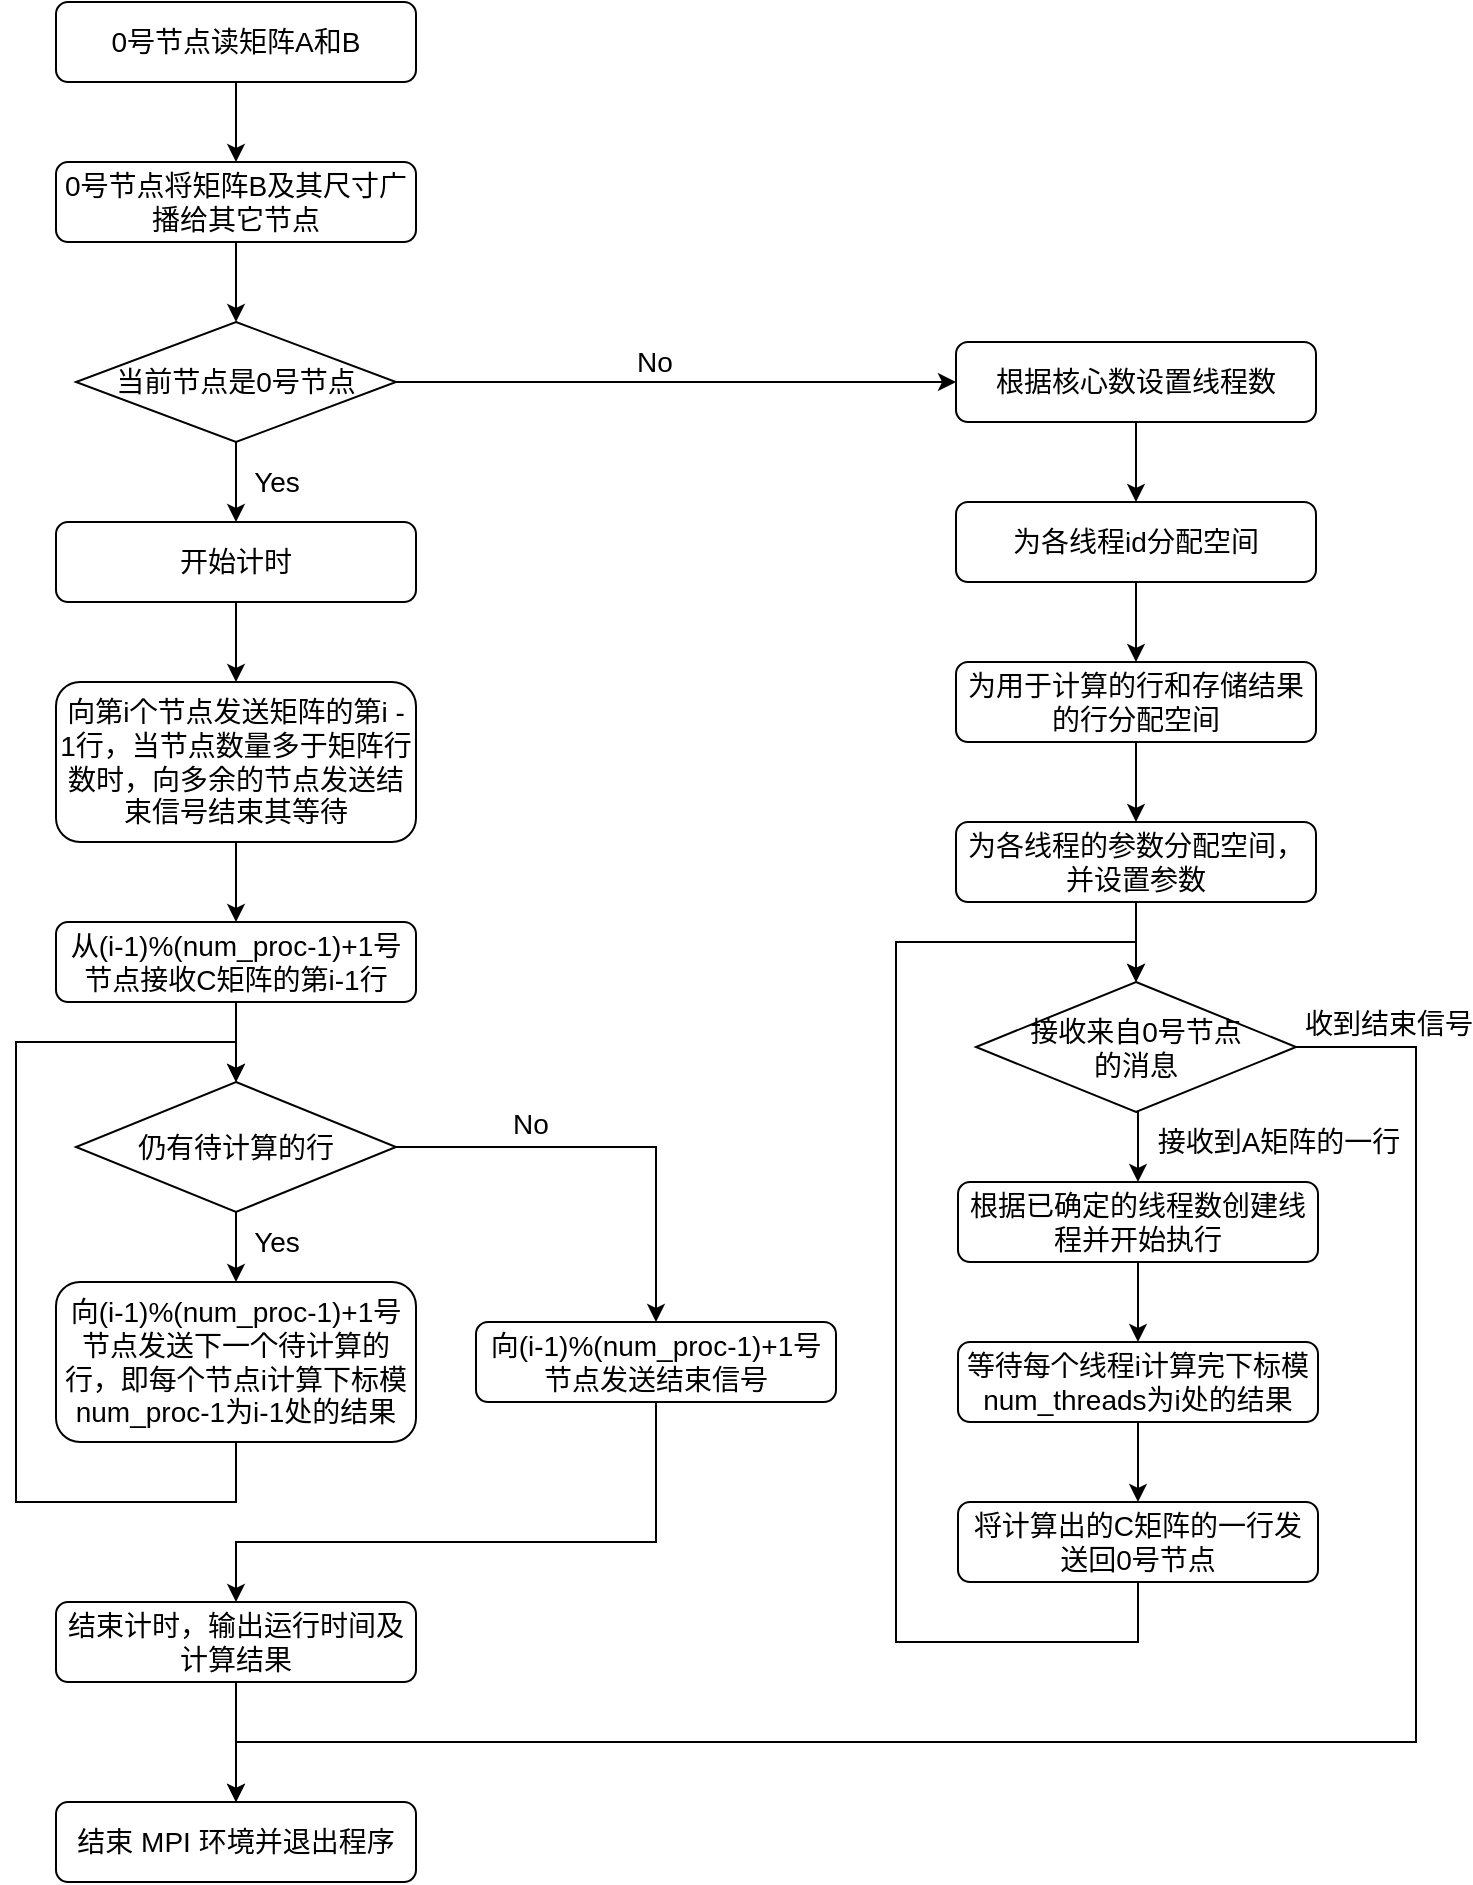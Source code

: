 <mxfile version="15.8.6" type="device"><diagram id="VfNWQQ9UsFPTVJ__DfB2" name="Page-1"><mxGraphModel dx="1422" dy="797" grid="1" gridSize="10" guides="1" tooltips="1" connect="1" arrows="1" fold="1" page="1" pageScale="1" pageWidth="827" pageHeight="1169" math="0" shadow="0"><root><mxCell id="0"/><mxCell id="1" parent="0"/><mxCell id="Hrxc5VpzFRlgnAa1EQIM-3" style="edgeStyle=orthogonalEdgeStyle;rounded=0;orthogonalLoop=1;jettySize=auto;html=1;exitX=0.5;exitY=1;exitDx=0;exitDy=0;entryX=0.5;entryY=0;entryDx=0;entryDy=0;fontSize=14;" parent="1" source="Hrxc5VpzFRlgnAa1EQIM-1" target="Hrxc5VpzFRlgnAa1EQIM-2" edge="1"><mxGeometry relative="1" as="geometry"/></mxCell><mxCell id="Hrxc5VpzFRlgnAa1EQIM-1" value="0号节点读矩阵A和B" style="rounded=1;whiteSpace=wrap;html=1;fontSize=14;" parent="1" vertex="1"><mxGeometry x="60" y="40" width="180" height="40" as="geometry"/></mxCell><mxCell id="Hrxc5VpzFRlgnAa1EQIM-5" style="edgeStyle=orthogonalEdgeStyle;rounded=0;orthogonalLoop=1;jettySize=auto;html=1;exitX=0.5;exitY=1;exitDx=0;exitDy=0;entryX=0.5;entryY=0;entryDx=0;entryDy=0;fontSize=14;" parent="1" source="Hrxc5VpzFRlgnAa1EQIM-2" target="Hrxc5VpzFRlgnAa1EQIM-4" edge="1"><mxGeometry relative="1" as="geometry"/></mxCell><mxCell id="Hrxc5VpzFRlgnAa1EQIM-2" value="0号节点将矩阵B及其尺寸广播给其它节点" style="rounded=1;whiteSpace=wrap;html=1;fontSize=14;" parent="1" vertex="1"><mxGeometry x="60" y="120" width="180" height="40" as="geometry"/></mxCell><mxCell id="Hrxc5VpzFRlgnAa1EQIM-9" value="Yes" style="edgeStyle=orthogonalEdgeStyle;rounded=0;orthogonalLoop=1;jettySize=auto;html=1;exitX=0.5;exitY=1;exitDx=0;exitDy=0;entryX=0.5;entryY=0;entryDx=0;entryDy=0;fontSize=14;" parent="1" source="Hrxc5VpzFRlgnAa1EQIM-4" target="Hrxc5VpzFRlgnAa1EQIM-7" edge="1"><mxGeometry y="20" relative="1" as="geometry"><mxPoint as="offset"/></mxGeometry></mxCell><mxCell id="Hrxc5VpzFRlgnAa1EQIM-11" value="No" style="edgeStyle=orthogonalEdgeStyle;rounded=0;orthogonalLoop=1;jettySize=auto;html=1;exitX=1;exitY=0.5;exitDx=0;exitDy=0;entryX=0;entryY=0.5;entryDx=0;entryDy=0;fontSize=14;" parent="1" source="Hrxc5VpzFRlgnAa1EQIM-4" target="Hrxc5VpzFRlgnAa1EQIM-10" edge="1"><mxGeometry x="-0.077" y="10" relative="1" as="geometry"><mxPoint as="offset"/></mxGeometry></mxCell><mxCell id="Hrxc5VpzFRlgnAa1EQIM-4" value="当前节点是0号节点" style="rhombus;whiteSpace=wrap;html=1;fontSize=14;" parent="1" vertex="1"><mxGeometry x="70" y="200" width="160" height="60" as="geometry"/></mxCell><mxCell id="Hrxc5VpzFRlgnAa1EQIM-39" style="edgeStyle=orthogonalEdgeStyle;rounded=0;orthogonalLoop=1;jettySize=auto;html=1;exitX=0.5;exitY=1;exitDx=0;exitDy=0;entryX=0.5;entryY=0;entryDx=0;entryDy=0;fontSize=14;" parent="1" source="Hrxc5VpzFRlgnAa1EQIM-7" target="Hrxc5VpzFRlgnAa1EQIM-38" edge="1"><mxGeometry relative="1" as="geometry"/></mxCell><mxCell id="Hrxc5VpzFRlgnAa1EQIM-7" value="开始计时" style="rounded=1;whiteSpace=wrap;html=1;fontSize=14;" parent="1" vertex="1"><mxGeometry x="60" y="300" width="180" height="40" as="geometry"/></mxCell><mxCell id="Hrxc5VpzFRlgnAa1EQIM-18" style="edgeStyle=orthogonalEdgeStyle;rounded=0;orthogonalLoop=1;jettySize=auto;html=1;exitX=0.5;exitY=1;exitDx=0;exitDy=0;fontSize=14;" parent="1" source="Hrxc5VpzFRlgnAa1EQIM-10" target="Hrxc5VpzFRlgnAa1EQIM-12" edge="1"><mxGeometry relative="1" as="geometry"/></mxCell><mxCell id="Hrxc5VpzFRlgnAa1EQIM-10" value="根据核心数设置线程数" style="rounded=1;whiteSpace=wrap;html=1;fontSize=14;" parent="1" vertex="1"><mxGeometry x="510" y="210" width="180" height="40" as="geometry"/></mxCell><mxCell id="Hrxc5VpzFRlgnAa1EQIM-19" style="edgeStyle=orthogonalEdgeStyle;rounded=0;orthogonalLoop=1;jettySize=auto;html=1;exitX=0.5;exitY=1;exitDx=0;exitDy=0;entryX=0.5;entryY=0;entryDx=0;entryDy=0;fontSize=14;" parent="1" source="Hrxc5VpzFRlgnAa1EQIM-12" target="Hrxc5VpzFRlgnAa1EQIM-13" edge="1"><mxGeometry relative="1" as="geometry"/></mxCell><mxCell id="Hrxc5VpzFRlgnAa1EQIM-12" value="为各线程id分配空间" style="rounded=1;whiteSpace=wrap;html=1;fontSize=14;" parent="1" vertex="1"><mxGeometry x="510" y="290" width="180" height="40" as="geometry"/></mxCell><mxCell id="Hrxc5VpzFRlgnAa1EQIM-20" style="edgeStyle=orthogonalEdgeStyle;rounded=0;orthogonalLoop=1;jettySize=auto;html=1;exitX=0.5;exitY=1;exitDx=0;exitDy=0;entryX=0.5;entryY=0;entryDx=0;entryDy=0;fontSize=14;" parent="1" source="Hrxc5VpzFRlgnAa1EQIM-13" target="Hrxc5VpzFRlgnAa1EQIM-14" edge="1"><mxGeometry relative="1" as="geometry"/></mxCell><mxCell id="Hrxc5VpzFRlgnAa1EQIM-13" value="为用于计算的行和存储结果的行分配空间" style="rounded=1;whiteSpace=wrap;html=1;fontSize=14;" parent="1" vertex="1"><mxGeometry x="510" y="370" width="180" height="40" as="geometry"/></mxCell><mxCell id="Hrxc5VpzFRlgnAa1EQIM-25" style="edgeStyle=orthogonalEdgeStyle;rounded=0;orthogonalLoop=1;jettySize=auto;html=1;exitX=0.5;exitY=1;exitDx=0;exitDy=0;entryX=0.5;entryY=0;entryDx=0;entryDy=0;fontSize=14;" parent="1" source="Hrxc5VpzFRlgnAa1EQIM-14" target="Hrxc5VpzFRlgnAa1EQIM-17" edge="1"><mxGeometry relative="1" as="geometry"/></mxCell><mxCell id="Hrxc5VpzFRlgnAa1EQIM-14" value="为各线程的参数分配空间，并设置参数" style="rounded=1;whiteSpace=wrap;html=1;fontSize=14;" parent="1" vertex="1"><mxGeometry x="510" y="450" width="180" height="40" as="geometry"/></mxCell><mxCell id="Hrxc5VpzFRlgnAa1EQIM-26" value="接收到A矩阵的一行" style="edgeStyle=orthogonalEdgeStyle;rounded=0;orthogonalLoop=1;jettySize=auto;html=1;exitX=0.5;exitY=1;exitDx=0;exitDy=0;entryX=0.5;entryY=0;entryDx=0;entryDy=0;fontSize=14;" parent="1" source="Hrxc5VpzFRlgnAa1EQIM-17" target="Hrxc5VpzFRlgnAa1EQIM-24" edge="1"><mxGeometry x="-0.143" y="70" relative="1" as="geometry"><mxPoint as="offset"/></mxGeometry></mxCell><mxCell id="Hrxc5VpzFRlgnAa1EQIM-32" value="收到结束信号" style="edgeStyle=orthogonalEdgeStyle;rounded=0;orthogonalLoop=1;jettySize=auto;html=1;exitX=1;exitY=0.5;exitDx=0;exitDy=0;fontSize=14;entryX=0.5;entryY=0;entryDx=0;entryDy=0;" parent="1" source="Hrxc5VpzFRlgnAa1EQIM-17" target="Hrxc5VpzFRlgnAa1EQIM-33" edge="1"><mxGeometry x="-0.911" y="13" relative="1" as="geometry"><mxPoint x="140" y="940" as="targetPoint"/><Array as="points"><mxPoint x="740" y="563"/><mxPoint x="740" y="910"/><mxPoint x="150" y="910"/></Array><mxPoint y="1" as="offset"/></mxGeometry></mxCell><mxCell id="Hrxc5VpzFRlgnAa1EQIM-17" value="接收来自0号节点&lt;br&gt;的消息" style="rhombus;whiteSpace=wrap;html=1;fontSize=14;" parent="1" vertex="1"><mxGeometry x="520" y="530" width="160" height="65" as="geometry"/></mxCell><mxCell id="Hrxc5VpzFRlgnAa1EQIM-28" style="edgeStyle=orthogonalEdgeStyle;rounded=0;orthogonalLoop=1;jettySize=auto;html=1;exitX=0.5;exitY=1;exitDx=0;exitDy=0;entryX=0.5;entryY=0;entryDx=0;entryDy=0;fontSize=14;" parent="1" source="Hrxc5VpzFRlgnAa1EQIM-24" target="Hrxc5VpzFRlgnAa1EQIM-27" edge="1"><mxGeometry relative="1" as="geometry"/></mxCell><mxCell id="Hrxc5VpzFRlgnAa1EQIM-24" value="根据已确定的线程数创建线程并开始执行" style="rounded=1;whiteSpace=wrap;html=1;fontSize=14;" parent="1" vertex="1"><mxGeometry x="511" y="630" width="180" height="40" as="geometry"/></mxCell><mxCell id="Hrxc5VpzFRlgnAa1EQIM-30" style="edgeStyle=orthogonalEdgeStyle;rounded=0;orthogonalLoop=1;jettySize=auto;html=1;exitX=0.5;exitY=1;exitDx=0;exitDy=0;entryX=0.5;entryY=0;entryDx=0;entryDy=0;fontSize=14;" parent="1" source="Hrxc5VpzFRlgnAa1EQIM-27" target="Hrxc5VpzFRlgnAa1EQIM-29" edge="1"><mxGeometry relative="1" as="geometry"/></mxCell><mxCell id="Hrxc5VpzFRlgnAa1EQIM-27" value="等待每个线程i计算完下标模num_threads为i处的结果" style="rounded=1;whiteSpace=wrap;html=1;fontSize=14;" parent="1" vertex="1"><mxGeometry x="511" y="710" width="180" height="40" as="geometry"/></mxCell><mxCell id="Hrxc5VpzFRlgnAa1EQIM-31" style="edgeStyle=orthogonalEdgeStyle;rounded=0;orthogonalLoop=1;jettySize=auto;html=1;exitX=0.5;exitY=1;exitDx=0;exitDy=0;entryX=0.5;entryY=0;entryDx=0;entryDy=0;fontSize=14;" parent="1" source="Hrxc5VpzFRlgnAa1EQIM-29" target="Hrxc5VpzFRlgnAa1EQIM-17" edge="1"><mxGeometry relative="1" as="geometry"><Array as="points"><mxPoint x="601" y="860"/><mxPoint x="480" y="860"/><mxPoint x="480" y="510"/><mxPoint x="600" y="510"/></Array></mxGeometry></mxCell><mxCell id="Hrxc5VpzFRlgnAa1EQIM-29" value="将计算出的C矩阵的一行发送回0号节点" style="rounded=1;whiteSpace=wrap;html=1;fontSize=14;" parent="1" vertex="1"><mxGeometry x="511" y="790" width="180" height="40" as="geometry"/></mxCell><mxCell id="Hrxc5VpzFRlgnAa1EQIM-33" value="结束 MPI 环境并退出程序" style="rounded=1;whiteSpace=wrap;html=1;fontSize=14;" parent="1" vertex="1"><mxGeometry x="60" y="940" width="180" height="40" as="geometry"/></mxCell><mxCell id="Hrxc5VpzFRlgnAa1EQIM-37" style="edgeStyle=orthogonalEdgeStyle;rounded=0;orthogonalLoop=1;jettySize=auto;html=1;exitX=0.5;exitY=1;exitDx=0;exitDy=0;entryX=0.5;entryY=0;entryDx=0;entryDy=0;fontSize=14;" parent="1" source="Hrxc5VpzFRlgnAa1EQIM-34" target="Hrxc5VpzFRlgnAa1EQIM-33" edge="1"><mxGeometry relative="1" as="geometry"/></mxCell><mxCell id="Hrxc5VpzFRlgnAa1EQIM-34" value="结束计时，输出运行时间及计算结果" style="rounded=1;whiteSpace=wrap;html=1;fontSize=14;" parent="1" vertex="1"><mxGeometry x="60" y="840" width="180" height="40" as="geometry"/></mxCell><mxCell id="Hrxc5VpzFRlgnAa1EQIM-41" style="edgeStyle=orthogonalEdgeStyle;rounded=0;orthogonalLoop=1;jettySize=auto;html=1;exitX=0.5;exitY=1;exitDx=0;exitDy=0;entryX=0.5;entryY=0;entryDx=0;entryDy=0;fontSize=14;" parent="1" source="Hrxc5VpzFRlgnAa1EQIM-38" target="Hrxc5VpzFRlgnAa1EQIM-40" edge="1"><mxGeometry relative="1" as="geometry"/></mxCell><mxCell id="Hrxc5VpzFRlgnAa1EQIM-38" value="&lt;div&gt;向第i个节点发送矩阵的第i - 1行，当节点&lt;span&gt;数量多于矩阵行数时，&lt;/span&gt;&lt;span&gt;向多余的节点发送结束信号结束其等待&lt;/span&gt;&lt;/div&gt;" style="rounded=1;whiteSpace=wrap;html=1;fontSize=14;" parent="1" vertex="1"><mxGeometry x="60" y="380" width="180" height="80" as="geometry"/></mxCell><mxCell id="Hrxc5VpzFRlgnAa1EQIM-43" style="edgeStyle=orthogonalEdgeStyle;rounded=0;orthogonalLoop=1;jettySize=auto;html=1;exitX=0.5;exitY=1;exitDx=0;exitDy=0;entryX=0.5;entryY=0;entryDx=0;entryDy=0;fontSize=14;" parent="1" source="Hrxc5VpzFRlgnAa1EQIM-40" target="Hrxc5VpzFRlgnAa1EQIM-42" edge="1"><mxGeometry relative="1" as="geometry"/></mxCell><mxCell id="Hrxc5VpzFRlgnAa1EQIM-40" value="从(i-1)%(num_proc-1)+1号节点接收C矩阵的第i-1行" style="rounded=1;whiteSpace=wrap;html=1;fontSize=14;" parent="1" vertex="1"><mxGeometry x="60" y="500" width="180" height="40" as="geometry"/></mxCell><mxCell id="Hrxc5VpzFRlgnAa1EQIM-46" value="Yes" style="edgeStyle=orthogonalEdgeStyle;rounded=0;orthogonalLoop=1;jettySize=auto;html=1;exitX=0.5;exitY=1;exitDx=0;exitDy=0;entryX=0.5;entryY=0;entryDx=0;entryDy=0;fontSize=14;" parent="1" source="Hrxc5VpzFRlgnAa1EQIM-42" target="Hrxc5VpzFRlgnAa1EQIM-45" edge="1"><mxGeometry x="-0.143" y="20" relative="1" as="geometry"><mxPoint as="offset"/></mxGeometry></mxCell><mxCell id="Hrxc5VpzFRlgnAa1EQIM-52" value="No" style="edgeStyle=orthogonalEdgeStyle;rounded=0;orthogonalLoop=1;jettySize=auto;html=1;exitX=1;exitY=0.5;exitDx=0;exitDy=0;fontSize=14;" parent="1" source="Hrxc5VpzFRlgnAa1EQIM-42" target="Hrxc5VpzFRlgnAa1EQIM-51" edge="1"><mxGeometry x="-0.385" y="13" relative="1" as="geometry"><mxPoint y="1" as="offset"/></mxGeometry></mxCell><mxCell id="Hrxc5VpzFRlgnAa1EQIM-42" value="仍有待计算的行" style="rhombus;whiteSpace=wrap;html=1;fontSize=14;" parent="1" vertex="1"><mxGeometry x="70" y="580" width="160" height="65" as="geometry"/></mxCell><mxCell id="Hrxc5VpzFRlgnAa1EQIM-50" style="edgeStyle=orthogonalEdgeStyle;rounded=0;orthogonalLoop=1;jettySize=auto;html=1;exitX=0.5;exitY=1;exitDx=0;exitDy=0;entryX=0.5;entryY=0;entryDx=0;entryDy=0;fontSize=14;" parent="1" source="Hrxc5VpzFRlgnAa1EQIM-45" target="Hrxc5VpzFRlgnAa1EQIM-42" edge="1"><mxGeometry relative="1" as="geometry"><Array as="points"><mxPoint x="150" y="790"/><mxPoint x="40" y="790"/><mxPoint x="40" y="560"/><mxPoint x="150" y="560"/></Array></mxGeometry></mxCell><mxCell id="Hrxc5VpzFRlgnAa1EQIM-45" value="向(i-1)%(num_proc-1)+1号节点发送下一个待计算的行，即每个节点i计算下标模num_proc-1为i-1处的结果" style="rounded=1;whiteSpace=wrap;html=1;fontSize=14;" parent="1" vertex="1"><mxGeometry x="60" y="680" width="180" height="80" as="geometry"/></mxCell><mxCell id="Hrxc5VpzFRlgnAa1EQIM-53" style="edgeStyle=orthogonalEdgeStyle;rounded=0;orthogonalLoop=1;jettySize=auto;html=1;exitX=0.5;exitY=1;exitDx=0;exitDy=0;entryX=0.5;entryY=0;entryDx=0;entryDy=0;fontSize=14;" parent="1" source="Hrxc5VpzFRlgnAa1EQIM-51" target="Hrxc5VpzFRlgnAa1EQIM-34" edge="1"><mxGeometry relative="1" as="geometry"><Array as="points"><mxPoint x="360" y="810"/><mxPoint x="150" y="810"/></Array></mxGeometry></mxCell><mxCell id="Hrxc5VpzFRlgnAa1EQIM-51" value="向(i-1)%(num_proc-1)+1号节点发送结束信号" style="rounded=1;whiteSpace=wrap;html=1;fontSize=14;" parent="1" vertex="1"><mxGeometry x="270" y="700" width="180" height="40" as="geometry"/></mxCell></root></mxGraphModel></diagram></mxfile>